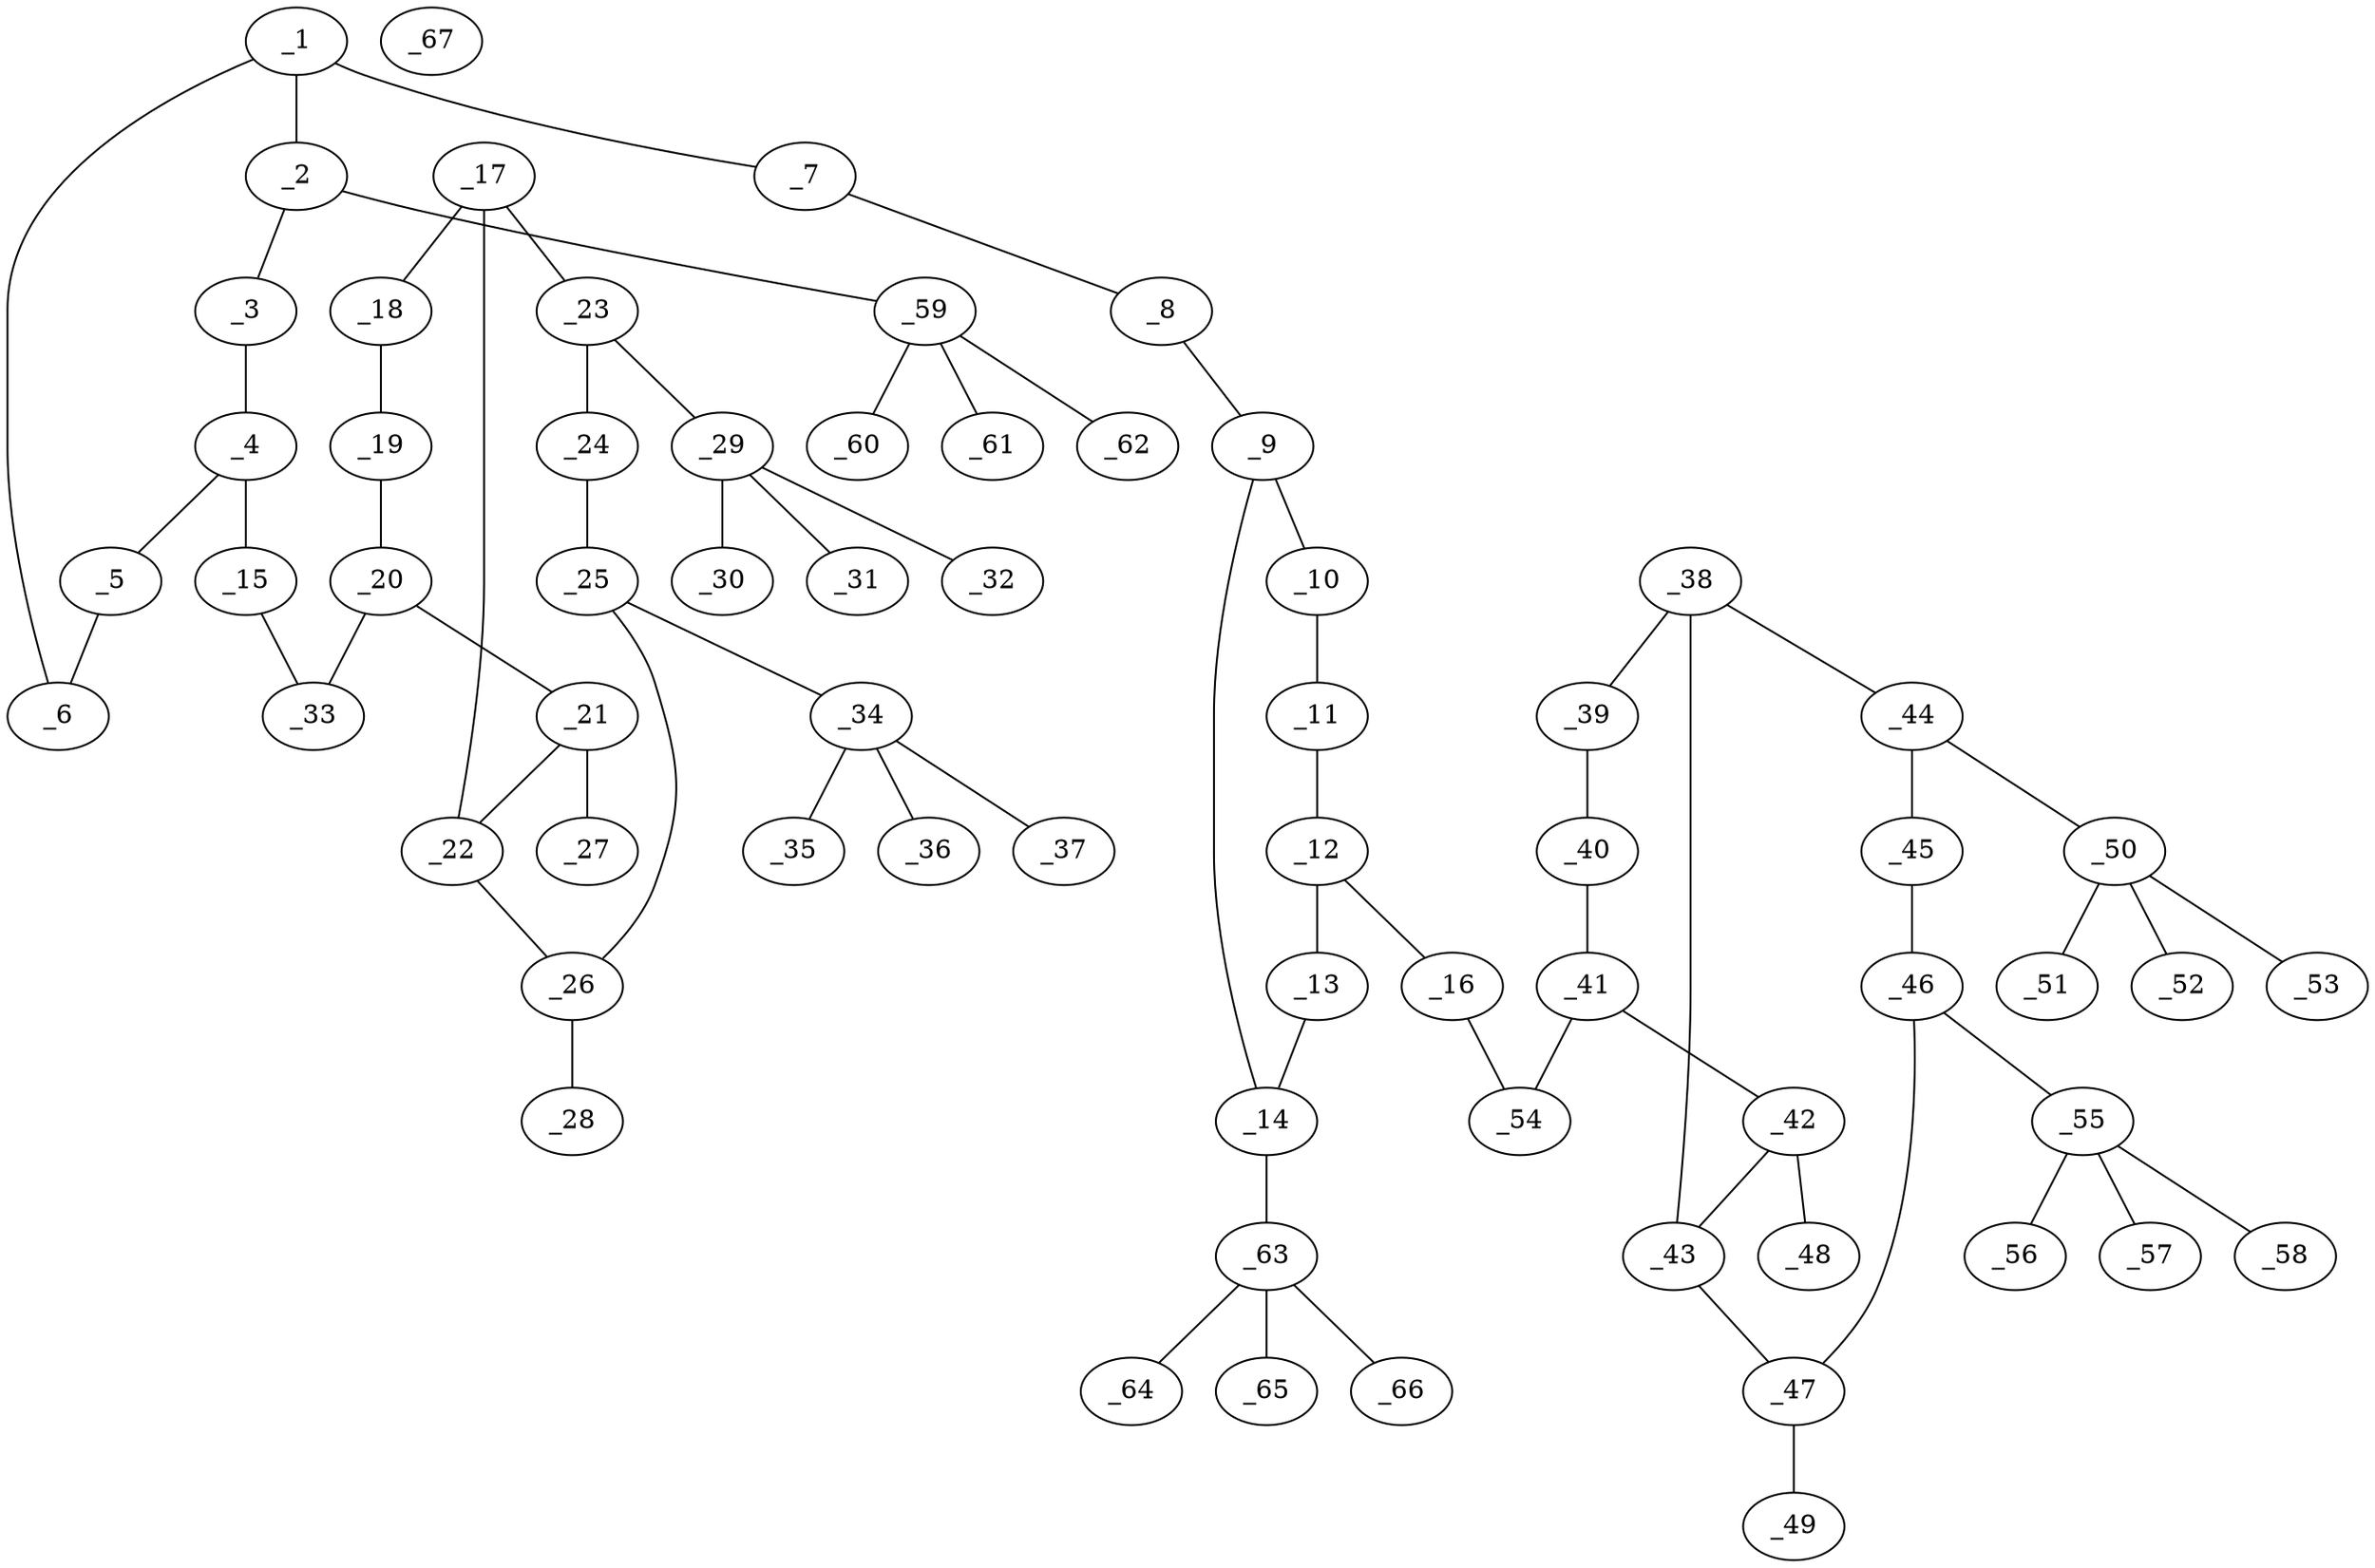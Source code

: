 graph molid634755 {
	_1	 [charge=0,
		chem=1,
		symbol="C  ",
		x="11.5263",
		y="2.5"];
	_2	 [charge=0,
		chem=1,
		symbol="C  ",
		x="11.5263",
		y="3.5"];
	_1 -- _2	 [valence=1];
	_6	 [charge=0,
		chem=1,
		symbol="C  ",
		x="10.6602",
		y=2];
	_1 -- _6	 [valence=2];
	_7	 [charge=0,
		chem=1,
		symbol="C  ",
		x="12.3923",
		y=2];
	_1 -- _7	 [valence=1];
	_3	 [charge=0,
		chem=1,
		symbol="C  ",
		x="10.6603",
		y=4];
	_2 -- _3	 [valence=2];
	_59	 [charge=0,
		chem=5,
		symbol="S  ",
		x="12.3923",
		y=4];
	_2 -- _59	 [valence=1];
	_4	 [charge=0,
		chem=1,
		symbol="C  ",
		x="9.7942",
		y="3.5"];
	_3 -- _4	 [valence=1];
	_5	 [charge=0,
		chem=1,
		symbol="C  ",
		x="9.7942",
		y="2.5"];
	_4 -- _5	 [valence=2];
	_15	 [charge=0,
		chem=4,
		symbol="N  ",
		x="8.9282",
		y=4];
	_4 -- _15	 [valence=1];
	_5 -- _6	 [valence=1];
	_8	 [charge=0,
		chem=1,
		symbol="C  ",
		x="12.3923",
		y=1];
	_7 -- _8	 [valence=1];
	_9	 [charge=0,
		chem=1,
		symbol="C  ",
		x="13.2583",
		y="0.5"];
	_8 -- _9	 [valence=1];
	_10	 [charge=0,
		chem=1,
		symbol="C  ",
		x="13.2583",
		y="-0.5"];
	_9 -- _10	 [valence=1];
	_14	 [charge=0,
		chem=1,
		symbol="C  ",
		x="14.1243",
		y=1];
	_9 -- _14	 [valence=2];
	_11	 [charge=0,
		chem=1,
		symbol="C  ",
		x="14.1243",
		y="-1"];
	_10 -- _11	 [valence=2];
	_12	 [charge=0,
		chem=1,
		symbol="C  ",
		x="14.9904",
		y="-0.5"];
	_11 -- _12	 [valence=1];
	_13	 [charge=0,
		chem=1,
		symbol="C  ",
		x="14.9904",
		y="0.5"];
	_12 -- _13	 [valence=2];
	_16	 [charge=0,
		chem=4,
		symbol="N  ",
		x="15.8564",
		y="-1"];
	_12 -- _16	 [valence=1];
	_13 -- _14	 [valence=1];
	_63	 [charge=0,
		chem=5,
		symbol="S  ",
		x="14.1244",
		y=2];
	_14 -- _63	 [valence=1];
	_33	 [charge=0,
		chem=4,
		symbol="N  ",
		x="8.0622",
		y="3.5"];
	_15 -- _33	 [valence=2];
	_54	 [charge=0,
		chem=4,
		symbol="N  ",
		x="15.8564",
		y="-2"];
	_16 -- _54	 [valence=2];
	_17	 [charge=0,
		chem=1,
		symbol="C  ",
		x="5.4641",
		y=5];
	_18	 [charge=0,
		chem=1,
		symbol="C  ",
		x="6.3301",
		y="5.5"];
	_17 -- _18	 [valence=2];
	_22	 [charge=0,
		chem=1,
		symbol="C  ",
		x="5.4641",
		y=4];
	_17 -- _22	 [valence=1];
	_23	 [charge=0,
		chem=1,
		symbol="C  ",
		x="4.5981",
		y="5.5"];
	_17 -- _23	 [valence=1];
	_19	 [charge=0,
		chem=1,
		symbol="C  ",
		x="7.1962",
		y=5];
	_18 -- _19	 [valence=1];
	_20	 [charge=0,
		chem=1,
		symbol="C  ",
		x="7.1962",
		y=4];
	_19 -- _20	 [valence=2];
	_21	 [charge=0,
		chem=1,
		symbol="C  ",
		x="6.3301",
		y="3.5"];
	_20 -- _21	 [valence=1];
	_20 -- _33	 [valence=1];
	_21 -- _22	 [valence=2];
	_27	 [charge=0,
		chem=2,
		symbol="O  ",
		x="6.3301",
		y="2.5"];
	_21 -- _27	 [valence=1];
	_26	 [charge=0,
		chem=1,
		symbol="C  ",
		x="4.5981",
		y="3.5"];
	_22 -- _26	 [valence=1];
	_24	 [charge=0,
		chem=1,
		symbol="C  ",
		x="3.7321",
		y=5];
	_23 -- _24	 [valence=2];
	_29	 [charge=0,
		chem=5,
		symbol="S  ",
		x="4.5981",
		y="6.5"];
	_23 -- _29	 [valence=1];
	_25	 [charge=0,
		chem=1,
		symbol="C  ",
		x="3.7321",
		y=4];
	_24 -- _25	 [valence=1];
	_25 -- _26	 [valence=2];
	_34	 [charge=0,
		chem=5,
		symbol="S  ",
		x="2.866",
		y="3.5"];
	_25 -- _34	 [valence=1];
	_28	 [charge=0,
		chem=4,
		symbol="N  ",
		x="4.5981",
		y="2.5"];
	_26 -- _28	 [valence=1];
	_30	 [charge=0,
		chem=2,
		symbol="O  ",
		x="4.5981",
		y="7.5"];
	_29 -- _30	 [valence=2];
	_31	 [charge=0,
		chem=2,
		symbol="O  ",
		x="5.5981",
		y="6.5"];
	_29 -- _31	 [valence=2];
	_32	 [charge=0,
		chem=2,
		symbol="O  ",
		x="3.5981",
		y="6.5"];
	_29 -- _32	 [valence=1];
	_35	 [charge=0,
		chem=2,
		symbol="O  ",
		x=2,
		y=3];
	_34 -- _35	 [valence=2];
	_36	 [charge=0,
		chem=2,
		symbol="O  ",
		x="3.366",
		y="2.634"];
	_34 -- _36	 [valence=2];
	_37	 [charge=0,
		chem=2,
		symbol="O  ",
		x="2.366",
		y="4.3661"];
	_34 -- _37	 [valence=1];
	_38	 [charge=0,
		chem=1,
		symbol="C  ",
		x="18.4545",
		y="-3.5"];
	_39	 [charge=0,
		chem=1,
		symbol="C  ",
		x="18.4545",
		y="-2.5"];
	_38 -- _39	 [valence=2];
	_43	 [charge=0,
		chem=1,
		symbol="C  ",
		x="17.5884",
		y="-4"];
	_38 -- _43	 [valence=1];
	_44	 [charge=0,
		chem=1,
		symbol="C  ",
		x="19.3205",
		y="-4"];
	_38 -- _44	 [valence=1];
	_40	 [charge=0,
		chem=1,
		symbol="C  ",
		x="17.5884",
		y="-2"];
	_39 -- _40	 [valence=1];
	_41	 [charge=0,
		chem=1,
		symbol="C  ",
		x="16.7224",
		y="-2.5"];
	_40 -- _41	 [valence=2];
	_42	 [charge=0,
		chem=1,
		symbol="C  ",
		x="16.7224",
		y="-3.5"];
	_41 -- _42	 [valence=1];
	_41 -- _54	 [valence=1];
	_42 -- _43	 [valence=2];
	_48	 [charge=0,
		chem=2,
		symbol="O  ",
		x="15.8564",
		y="-4"];
	_42 -- _48	 [valence=1];
	_47	 [charge=0,
		chem=1,
		symbol="C  ",
		x="17.5884",
		y="-5"];
	_43 -- _47	 [valence=1];
	_45	 [charge=0,
		chem=1,
		symbol="C  ",
		x="19.3205",
		y="-5"];
	_44 -- _45	 [valence=2];
	_50	 [charge=0,
		chem=5,
		symbol="S  ",
		x="20.1865",
		y="-3.5"];
	_44 -- _50	 [valence=1];
	_46	 [charge=0,
		chem=1,
		symbol="C  ",
		x="18.4545",
		y="-5.5"];
	_45 -- _46	 [valence=1];
	_46 -- _47	 [valence=2];
	_55	 [charge=0,
		chem=5,
		symbol="S  ",
		x="18.4545",
		y="-6.5"];
	_46 -- _55	 [valence=1];
	_49	 [charge=0,
		chem=4,
		symbol="N  ",
		x="16.7224",
		y="-5.5"];
	_47 -- _49	 [valence=1];
	_51	 [charge=0,
		chem=2,
		symbol="O  ",
		x="21.0525",
		y="-3"];
	_50 -- _51	 [valence=2];
	_52	 [charge=0,
		chem=2,
		symbol="O  ",
		x="19.6865",
		y="-2.634"];
	_50 -- _52	 [valence=2];
	_53	 [charge=0,
		chem=2,
		symbol="O  ",
		x="20.6865",
		y="-4.3661"];
	_50 -- _53	 [valence=1];
	_56	 [charge=0,
		chem=2,
		symbol="O  ",
		x="18.4545",
		y="-7.5"];
	_55 -- _56	 [valence=2];
	_57	 [charge=0,
		chem=2,
		symbol="O  ",
		x="17.4545",
		y="-6.5"];
	_55 -- _57	 [valence=2];
	_58	 [charge=0,
		chem=2,
		symbol="O  ",
		x="19.4545",
		y="-6.5"];
	_55 -- _58	 [valence=1];
	_60	 [charge=0,
		chem=2,
		symbol="O  ",
		x="13.2583",
		y="4.5"];
	_59 -- _60	 [valence=2];
	_61	 [charge=0,
		chem=2,
		symbol="O  ",
		x="12.8923",
		y="3.134"];
	_59 -- _61	 [valence=2];
	_62	 [charge=0,
		chem=2,
		symbol="O  ",
		x="11.8923",
		y="4.866"];
	_59 -- _62	 [valence=1];
	_64	 [charge=0,
		chem=2,
		symbol="O  ",
		x="15.1244",
		y=2];
	_63 -- _64	 [valence=2];
	_65	 [charge=0,
		chem=2,
		symbol="O  ",
		x="13.1244",
		y=2];
	_63 -- _65	 [valence=2];
	_66	 [charge=0,
		chem=2,
		symbol="O  ",
		x="14.1244",
		y=3];
	_63 -- _66	 [valence=1];
	_67	 [charge=0,
		chem=29,
		symbol="Na ",
		x="23.0525",
		y=0];
}
